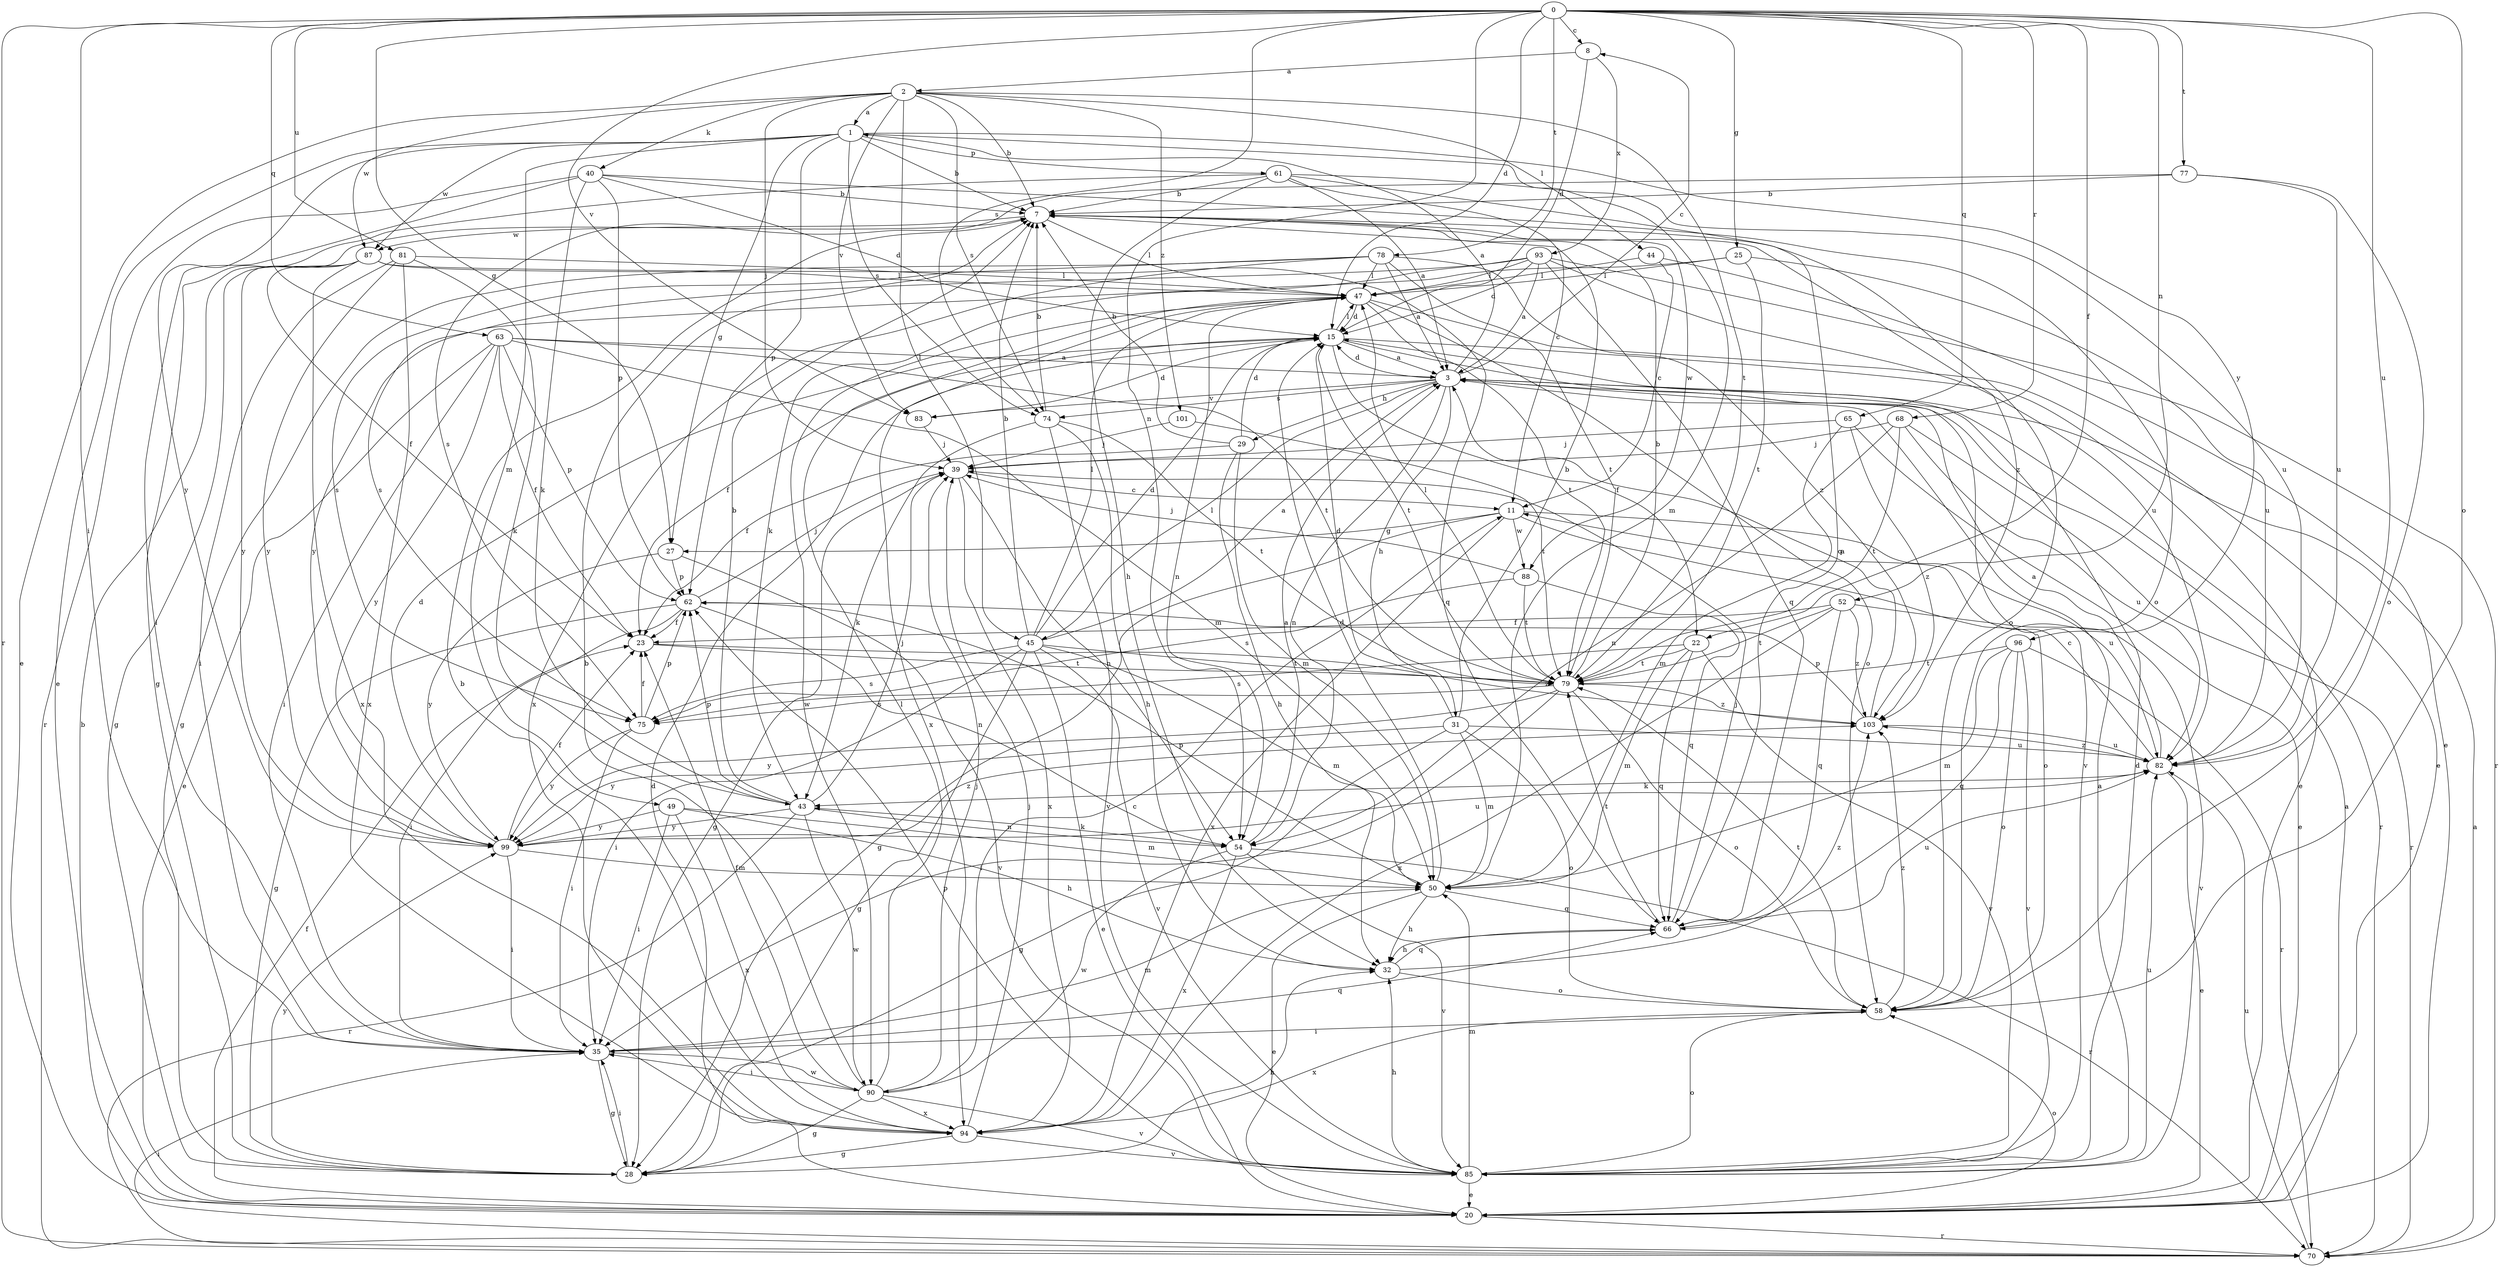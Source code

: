 strict digraph  {
0;
1;
2;
3;
7;
8;
11;
15;
20;
22;
23;
25;
27;
28;
29;
31;
32;
35;
39;
40;
43;
44;
45;
47;
49;
50;
52;
54;
58;
61;
62;
63;
65;
66;
68;
70;
74;
75;
77;
78;
79;
81;
82;
83;
85;
87;
88;
90;
93;
94;
96;
99;
101;
103;
0 -> 8  [label=c];
0 -> 15  [label=d];
0 -> 22  [label=f];
0 -> 25  [label=g];
0 -> 27  [label=g];
0 -> 35  [label=i];
0 -> 52  [label=n];
0 -> 54  [label=n];
0 -> 58  [label=o];
0 -> 63  [label=q];
0 -> 65  [label=q];
0 -> 68  [label=r];
0 -> 70  [label=r];
0 -> 74  [label=s];
0 -> 77  [label=t];
0 -> 78  [label=t];
0 -> 81  [label=u];
0 -> 82  [label=u];
0 -> 83  [label=v];
1 -> 7  [label=b];
1 -> 20  [label=e];
1 -> 27  [label=g];
1 -> 49  [label=m];
1 -> 50  [label=m];
1 -> 61  [label=p];
1 -> 62  [label=p];
1 -> 74  [label=s];
1 -> 87  [label=w];
1 -> 96  [label=y];
1 -> 99  [label=y];
2 -> 1  [label=a];
2 -> 7  [label=b];
2 -> 20  [label=e];
2 -> 39  [label=j];
2 -> 40  [label=k];
2 -> 44  [label=l];
2 -> 45  [label=l];
2 -> 74  [label=s];
2 -> 79  [label=t];
2 -> 83  [label=v];
2 -> 87  [label=w];
2 -> 101  [label=z];
3 -> 1  [label=a];
3 -> 8  [label=c];
3 -> 15  [label=d];
3 -> 29  [label=h];
3 -> 31  [label=h];
3 -> 45  [label=l];
3 -> 54  [label=n];
3 -> 70  [label=r];
3 -> 74  [label=s];
3 -> 83  [label=v];
7 -> 47  [label=l];
7 -> 58  [label=o];
7 -> 87  [label=w];
7 -> 88  [label=w];
7 -> 103  [label=z];
8 -> 2  [label=a];
8 -> 15  [label=d];
8 -> 93  [label=x];
11 -> 27  [label=g];
11 -> 28  [label=g];
11 -> 58  [label=o];
11 -> 82  [label=u];
11 -> 88  [label=w];
11 -> 94  [label=x];
15 -> 3  [label=a];
15 -> 20  [label=e];
15 -> 22  [label=f];
15 -> 23  [label=f];
15 -> 47  [label=l];
15 -> 79  [label=t];
15 -> 85  [label=v];
20 -> 3  [label=a];
20 -> 7  [label=b];
20 -> 15  [label=d];
20 -> 23  [label=f];
20 -> 58  [label=o];
20 -> 70  [label=r];
22 -> 50  [label=m];
22 -> 66  [label=q];
22 -> 75  [label=s];
22 -> 79  [label=t];
22 -> 85  [label=v];
23 -> 79  [label=t];
23 -> 103  [label=z];
25 -> 47  [label=l];
25 -> 79  [label=t];
25 -> 82  [label=u];
25 -> 99  [label=y];
27 -> 62  [label=p];
27 -> 85  [label=v];
27 -> 99  [label=y];
28 -> 32  [label=h];
28 -> 35  [label=i];
28 -> 99  [label=y];
29 -> 7  [label=b];
29 -> 15  [label=d];
29 -> 23  [label=f];
29 -> 32  [label=h];
29 -> 50  [label=m];
31 -> 7  [label=b];
31 -> 15  [label=d];
31 -> 28  [label=g];
31 -> 50  [label=m];
31 -> 58  [label=o];
31 -> 82  [label=u];
31 -> 99  [label=y];
32 -> 58  [label=o];
32 -> 66  [label=q];
32 -> 103  [label=z];
35 -> 28  [label=g];
35 -> 50  [label=m];
35 -> 66  [label=q];
35 -> 90  [label=w];
39 -> 11  [label=c];
39 -> 28  [label=g];
39 -> 54  [label=n];
39 -> 94  [label=x];
40 -> 7  [label=b];
40 -> 15  [label=d];
40 -> 35  [label=i];
40 -> 43  [label=k];
40 -> 58  [label=o];
40 -> 62  [label=p];
40 -> 70  [label=r];
43 -> 7  [label=b];
43 -> 39  [label=j];
43 -> 54  [label=n];
43 -> 62  [label=p];
43 -> 70  [label=r];
43 -> 90  [label=w];
43 -> 99  [label=y];
44 -> 11  [label=c];
44 -> 20  [label=e];
44 -> 47  [label=l];
45 -> 3  [label=a];
45 -> 7  [label=b];
45 -> 15  [label=d];
45 -> 20  [label=e];
45 -> 28  [label=g];
45 -> 35  [label=i];
45 -> 47  [label=l];
45 -> 50  [label=m];
45 -> 75  [label=s];
45 -> 79  [label=t];
45 -> 85  [label=v];
47 -> 15  [label=d];
47 -> 20  [label=e];
47 -> 54  [label=n];
47 -> 58  [label=o];
47 -> 79  [label=t];
47 -> 90  [label=w];
47 -> 94  [label=x];
49 -> 32  [label=h];
49 -> 35  [label=i];
49 -> 50  [label=m];
49 -> 94  [label=x];
49 -> 99  [label=y];
50 -> 15  [label=d];
50 -> 20  [label=e];
50 -> 32  [label=h];
50 -> 62  [label=p];
50 -> 66  [label=q];
52 -> 23  [label=f];
52 -> 66  [label=q];
52 -> 79  [label=t];
52 -> 85  [label=v];
52 -> 94  [label=x];
52 -> 103  [label=z];
54 -> 3  [label=a];
54 -> 43  [label=k];
54 -> 70  [label=r];
54 -> 85  [label=v];
54 -> 90  [label=w];
54 -> 94  [label=x];
58 -> 35  [label=i];
58 -> 79  [label=t];
58 -> 94  [label=x];
58 -> 103  [label=z];
61 -> 3  [label=a];
61 -> 7  [label=b];
61 -> 11  [label=c];
61 -> 28  [label=g];
61 -> 32  [label=h];
61 -> 66  [label=q];
61 -> 82  [label=u];
62 -> 23  [label=f];
62 -> 28  [label=g];
62 -> 35  [label=i];
62 -> 39  [label=j];
62 -> 54  [label=n];
63 -> 3  [label=a];
63 -> 20  [label=e];
63 -> 23  [label=f];
63 -> 35  [label=i];
63 -> 50  [label=m];
63 -> 62  [label=p];
63 -> 79  [label=t];
63 -> 99  [label=y];
65 -> 20  [label=e];
65 -> 39  [label=j];
65 -> 50  [label=m];
65 -> 103  [label=z];
66 -> 32  [label=h];
66 -> 39  [label=j];
66 -> 79  [label=t];
66 -> 82  [label=u];
68 -> 39  [label=j];
68 -> 54  [label=n];
68 -> 70  [label=r];
68 -> 79  [label=t];
68 -> 82  [label=u];
70 -> 3  [label=a];
70 -> 35  [label=i];
70 -> 82  [label=u];
74 -> 7  [label=b];
74 -> 32  [label=h];
74 -> 43  [label=k];
74 -> 79  [label=t];
74 -> 85  [label=v];
75 -> 23  [label=f];
75 -> 35  [label=i];
75 -> 62  [label=p];
75 -> 99  [label=y];
77 -> 7  [label=b];
77 -> 58  [label=o];
77 -> 75  [label=s];
77 -> 82  [label=u];
78 -> 3  [label=a];
78 -> 28  [label=g];
78 -> 47  [label=l];
78 -> 75  [label=s];
78 -> 79  [label=t];
78 -> 94  [label=x];
78 -> 103  [label=z];
79 -> 7  [label=b];
79 -> 35  [label=i];
79 -> 47  [label=l];
79 -> 58  [label=o];
79 -> 75  [label=s];
79 -> 99  [label=y];
79 -> 103  [label=z];
81 -> 35  [label=i];
81 -> 43  [label=k];
81 -> 47  [label=l];
81 -> 94  [label=x];
81 -> 99  [label=y];
82 -> 3  [label=a];
82 -> 11  [label=c];
82 -> 20  [label=e];
82 -> 43  [label=k];
82 -> 103  [label=z];
83 -> 15  [label=d];
83 -> 39  [label=j];
85 -> 3  [label=a];
85 -> 15  [label=d];
85 -> 20  [label=e];
85 -> 32  [label=h];
85 -> 50  [label=m];
85 -> 58  [label=o];
85 -> 62  [label=p];
85 -> 82  [label=u];
87 -> 23  [label=f];
87 -> 28  [label=g];
87 -> 47  [label=l];
87 -> 66  [label=q];
87 -> 94  [label=x];
87 -> 99  [label=y];
88 -> 39  [label=j];
88 -> 66  [label=q];
88 -> 75  [label=s];
88 -> 79  [label=t];
90 -> 7  [label=b];
90 -> 11  [label=c];
90 -> 23  [label=f];
90 -> 28  [label=g];
90 -> 35  [label=i];
90 -> 39  [label=j];
90 -> 47  [label=l];
90 -> 85  [label=v];
90 -> 94  [label=x];
93 -> 3  [label=a];
93 -> 15  [label=d];
93 -> 43  [label=k];
93 -> 47  [label=l];
93 -> 66  [label=q];
93 -> 70  [label=r];
93 -> 75  [label=s];
93 -> 82  [label=u];
94 -> 7  [label=b];
94 -> 28  [label=g];
94 -> 39  [label=j];
94 -> 85  [label=v];
96 -> 50  [label=m];
96 -> 58  [label=o];
96 -> 66  [label=q];
96 -> 70  [label=r];
96 -> 79  [label=t];
96 -> 85  [label=v];
99 -> 15  [label=d];
99 -> 23  [label=f];
99 -> 35  [label=i];
99 -> 50  [label=m];
99 -> 82  [label=u];
99 -> 103  [label=z];
101 -> 39  [label=j];
101 -> 79  [label=t];
103 -> 3  [label=a];
103 -> 62  [label=p];
103 -> 82  [label=u];
}
